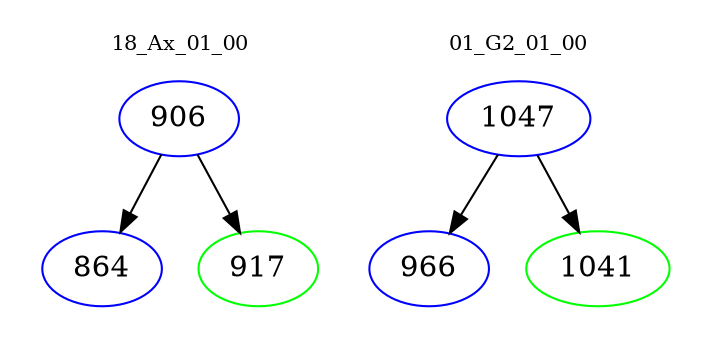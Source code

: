 digraph{
subgraph cluster_0 {
color = white
label = "18_Ax_01_00";
fontsize=10;
T0_906 [label="906", color="blue"]
T0_906 -> T0_864 [color="black"]
T0_864 [label="864", color="blue"]
T0_906 -> T0_917 [color="black"]
T0_917 [label="917", color="green"]
}
subgraph cluster_1 {
color = white
label = "01_G2_01_00";
fontsize=10;
T1_1047 [label="1047", color="blue"]
T1_1047 -> T1_966 [color="black"]
T1_966 [label="966", color="blue"]
T1_1047 -> T1_1041 [color="black"]
T1_1041 [label="1041", color="green"]
}
}
